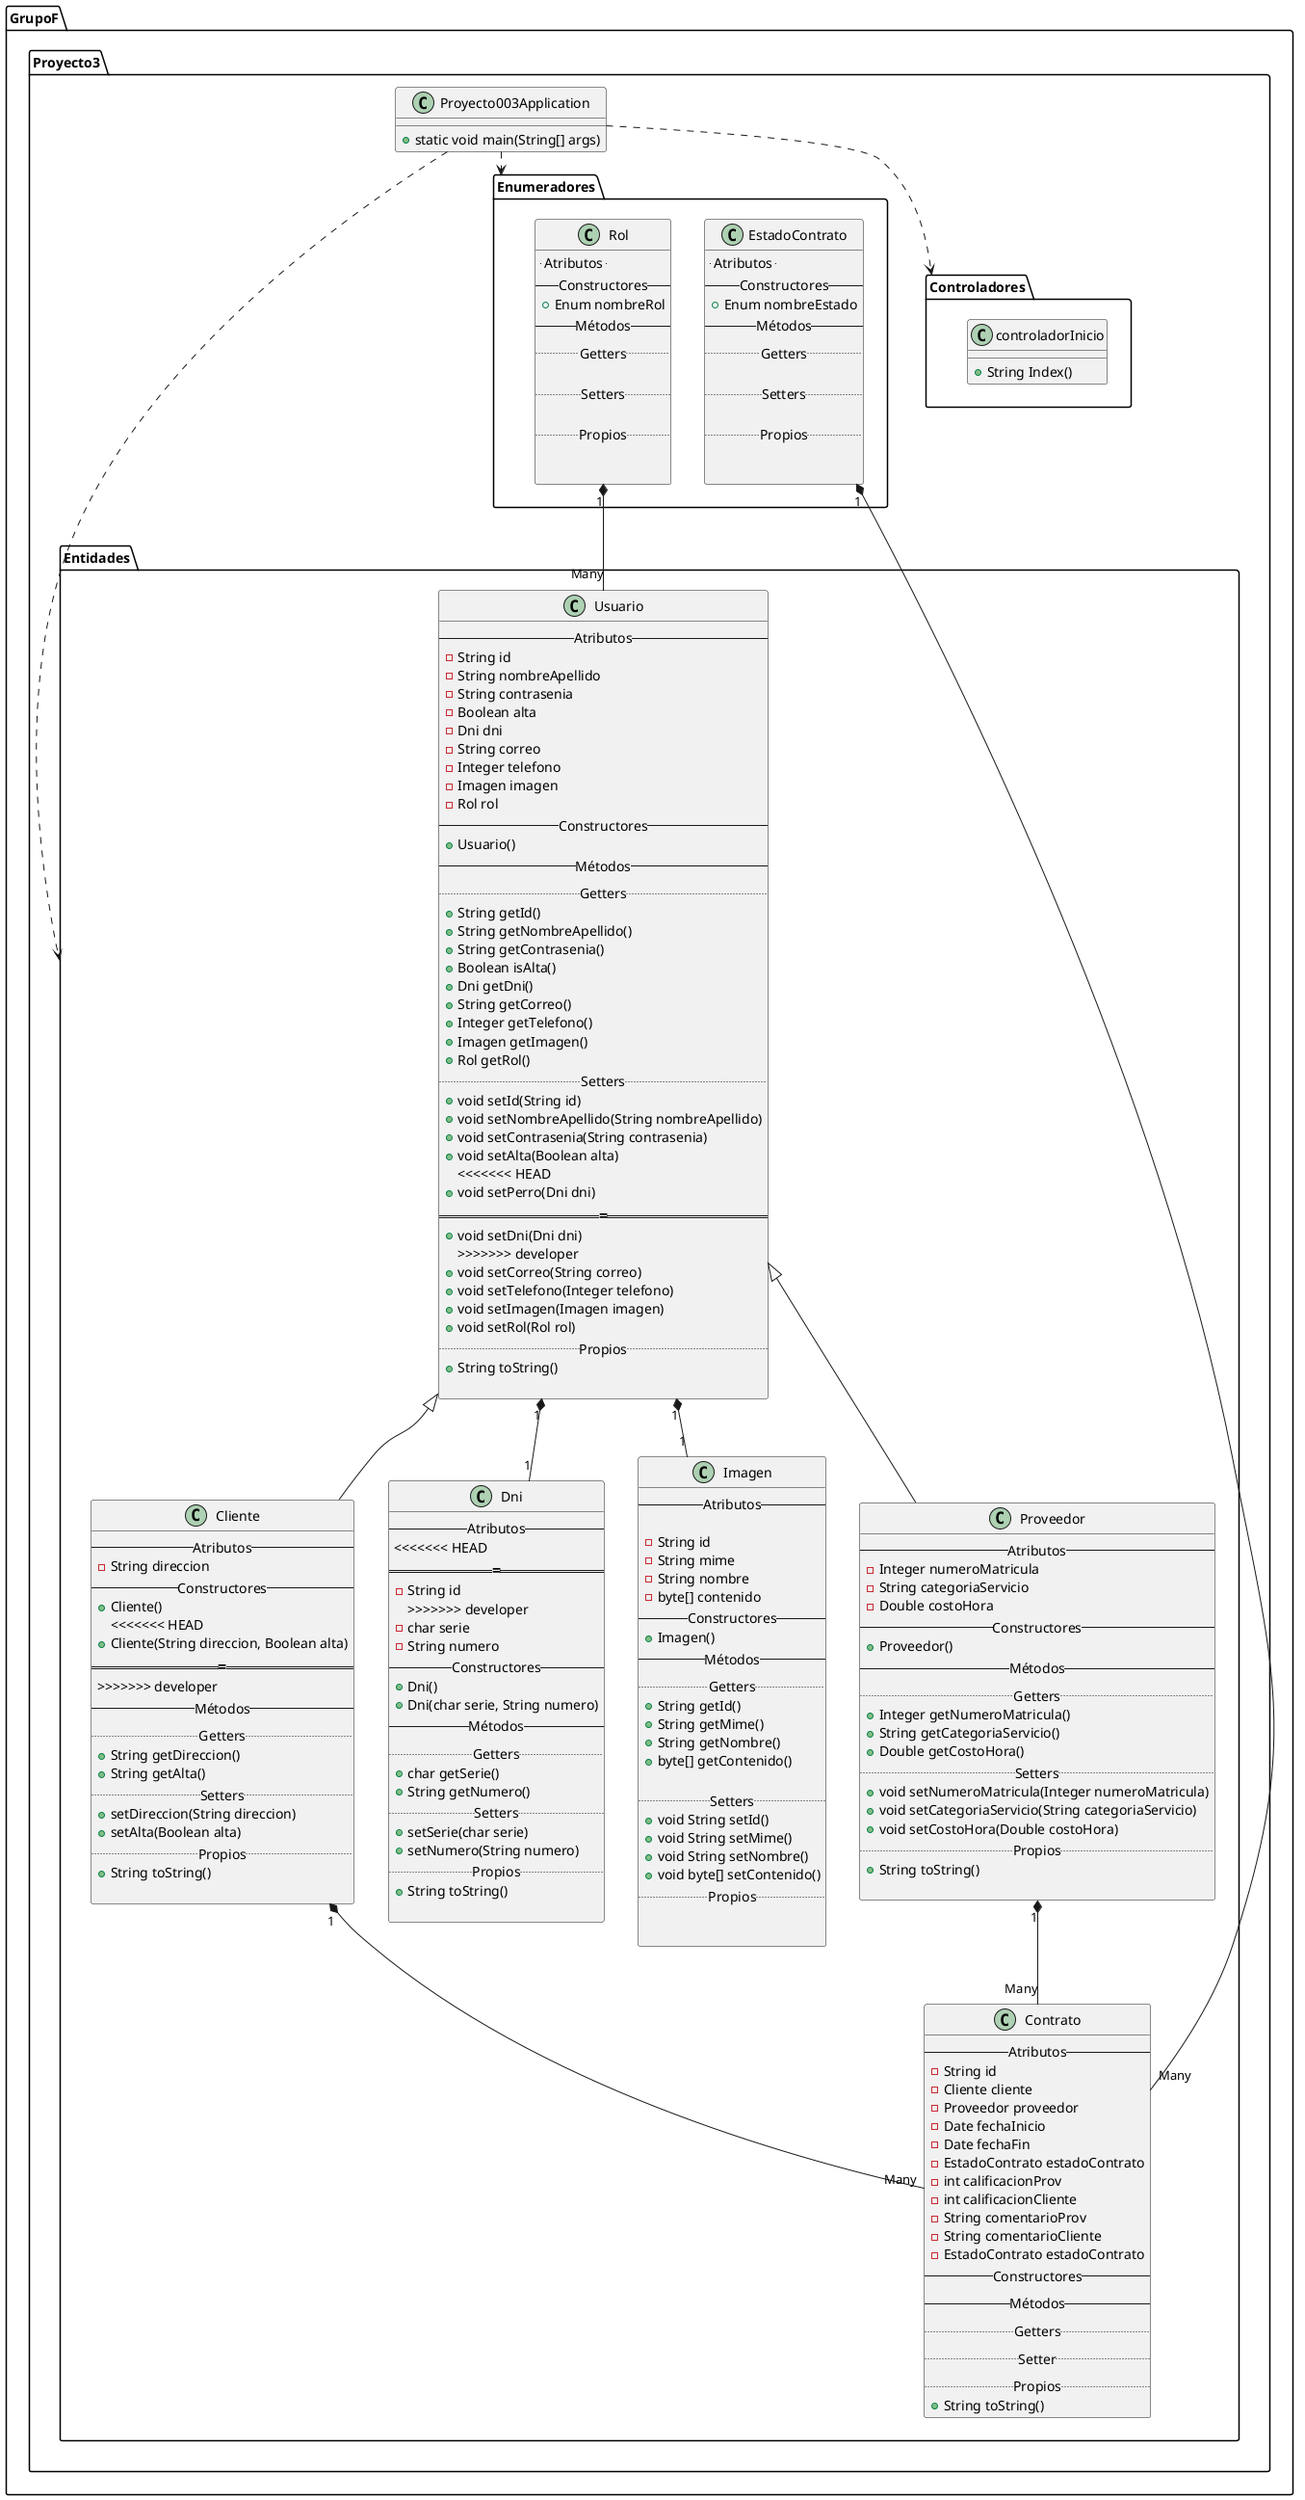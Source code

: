 @startuml
 
class GrupoF.Proyecto3.Entidades.Cliente extends GrupoF.Proyecto3.Entidades.Usuario{
    -- Atributos --
    -String direccion
    -- Constructores --
    + Cliente()
<<<<<<< HEAD
    + Cliente(String direccion, Boolean alta)
=======
>>>>>>> developer
    -- Métodos --
    .. Getters ..
    + String getDireccion()
    + String getAlta()
    .. Setters ..
    + setDireccion(String direccion)
    + setAlta(Boolean alta)
    .. Propios ..
    +String toString()
    
}


class GrupoF.Proyecto3.Entidades.Dni{
    -- Atributos --
<<<<<<< HEAD
=======
    -String id
>>>>>>> developer
    -char serie
    - String numero
    -- Constructores --
    + Dni()
    + Dni(char serie, String numero)
    -- Métodos --
    .. Getters ..
    + char getSerie()
    + String getNumero()
    .. Setters ..
    + setSerie(char serie)
    + setNumero(String numero)
    .. Propios ..
    +String toString()
    
}

class GrupoF.Proyecto3.Entidades.Imagen{
    -- Atributos --
    
    -String id
    -String mime
    -String nombre
    -byte[] contenido   
    -- Constructores --
    + Imagen()    
    -- Métodos --
    .. Getters ..
    + String getId()
    + String getMime()
    + String getNombre()
    + byte[] getContenido()
    
    .. Setters ..
    + void String setId()
    + void String setMime()
    + void String setNombre()
    + void byte[] setContenido()
    .. Propios ..
    
    
}
class GrupoF.Proyecto3.Enumeradores.Rol{
    -- Atributos --     
    -- Constructores --
    + Enum nombreRol    
    -- Métodos --
    .. Getters ..
    
    .. Setters ..
    
    .. Propios ..
    
    
}

class GrupoF.Proyecto3.Enumeradores.EstadoContrato{
    -- Atributos --     
    -- Constructores --
    + Enum nombreEstado    
    -- Métodos --
    .. Getters ..
    
    .. Setters ..
    
    .. Propios ..
    
    
}

class GrupoF.Proyecto3.Entidades.Contrato {
    -- Atributos --
    - String id
    - Cliente cliente
    - Proveedor proveedor
    - Date fechaInicio
    - Date fechaFin
    - EstadoContrato estadoContrato
    - int calificacionProv
    - int calificacionCliente
    - String comentarioProv
    - String comentarioCliente
    - EstadoContrato estadoContrato
    -- Constructores --
    -- Métodos --
    .. Getters ..
    .. Setter ..
    .. Propios ..
    + String toString()
}

class GrupoF.Proyecto3.Entidades.Proveedor extends GrupoF.Proyecto3.Entidades.Usuario{
    -- Atributos --
    -Integer numeroMatricula
    -String categoriaServicio
    -Double costoHora
    -- Constructores --
    + Proveedor()    
    -- Métodos --
    .. Getters ..
    + Integer getNumeroMatricula()
    + String getCategoriaServicio()
    + Double getCostoHora()
    .. Setters ..
    + void setNumeroMatricula(Integer numeroMatricula)
    + void setCategoriaServicio(String categoriaServicio)
    + void setCostoHora(Double costoHora)
    .. Propios ..
    + String toString()
    
}

GrupoF.Proyecto3.Entidades.Usuario "1" *-- "1" GrupoF.Proyecto3.Entidades.Dni
GrupoF.Proyecto3.Enumeradores.Rol "1" *-- "Many" GrupoF.Proyecto3.Entidades.Usuario
GrupoF.Proyecto3.Enumeradores.EstadoContrato "1" *-- "Many" GrupoF.Proyecto3.Entidades.Contrato
GrupoF.Proyecto3.Entidades.Usuario "1" *-- "1" GrupoF.Proyecto3.Entidades.Imagen
GrupoF.Proyecto3.Entidades.Cliente "1" *-- "Many" GrupoF.Proyecto3.Entidades.Contrato
GrupoF.Proyecto3.Entidades.Proveedor "1" *-- "Many" GrupoF.Proyecto3.Entidades.Contrato

class GrupoF.Proyecto3.Entidades.Usuario{
    -- Atributos --
    -String id
    -String nombreApellido
    -String contrasenia
    -Boolean alta
    -Dni dni
    -String correo
    -Integer telefono
    -Imagen imagen
    -Rol rol
    -- Constructores --
    +Usuario()        
    -- Métodos --
    .. Getters ..
    +String getId()
    +String getNombreApellido()
    +String getContrasenia()
    +Boolean isAlta()
    +Dni getDni()
    +String getCorreo()
    +Integer getTelefono()
    +Imagen getImagen()
    +Rol getRol()
    .. Setters ..
    +void setId(String id)
    +void setNombreApellido(String nombreApellido)
    +void setContrasenia(String contrasenia)
    +void setAlta(Boolean alta)
<<<<<<< HEAD
    +void setPerro(Dni dni)
=======
    +void setDni(Dni dni)
>>>>>>> developer
    +void setCorreo(String correo)
    +void setTelefono(Integer telefono)
    +void setImagen(Imagen imagen)
    +void setRol(Rol rol)
    .. Propios ..
    +String toString()

}
class GrupoF.Proyecto3.Proyecto003Application{
    +static void main(String[] args)
}
class GrupoF.Proyecto3.Controladores.controladorInicio{
    +String Index()
}

GrupoF.Proyecto3.Proyecto003Application ..> GrupoF.Proyecto3.Entidades
GrupoF.Proyecto3.Proyecto003Application ..> GrupoF.Proyecto3.Controladores
GrupoF.Proyecto3.Proyecto003Application ..> GrupoF.Proyecto3.Enumeradores
@enduml 
